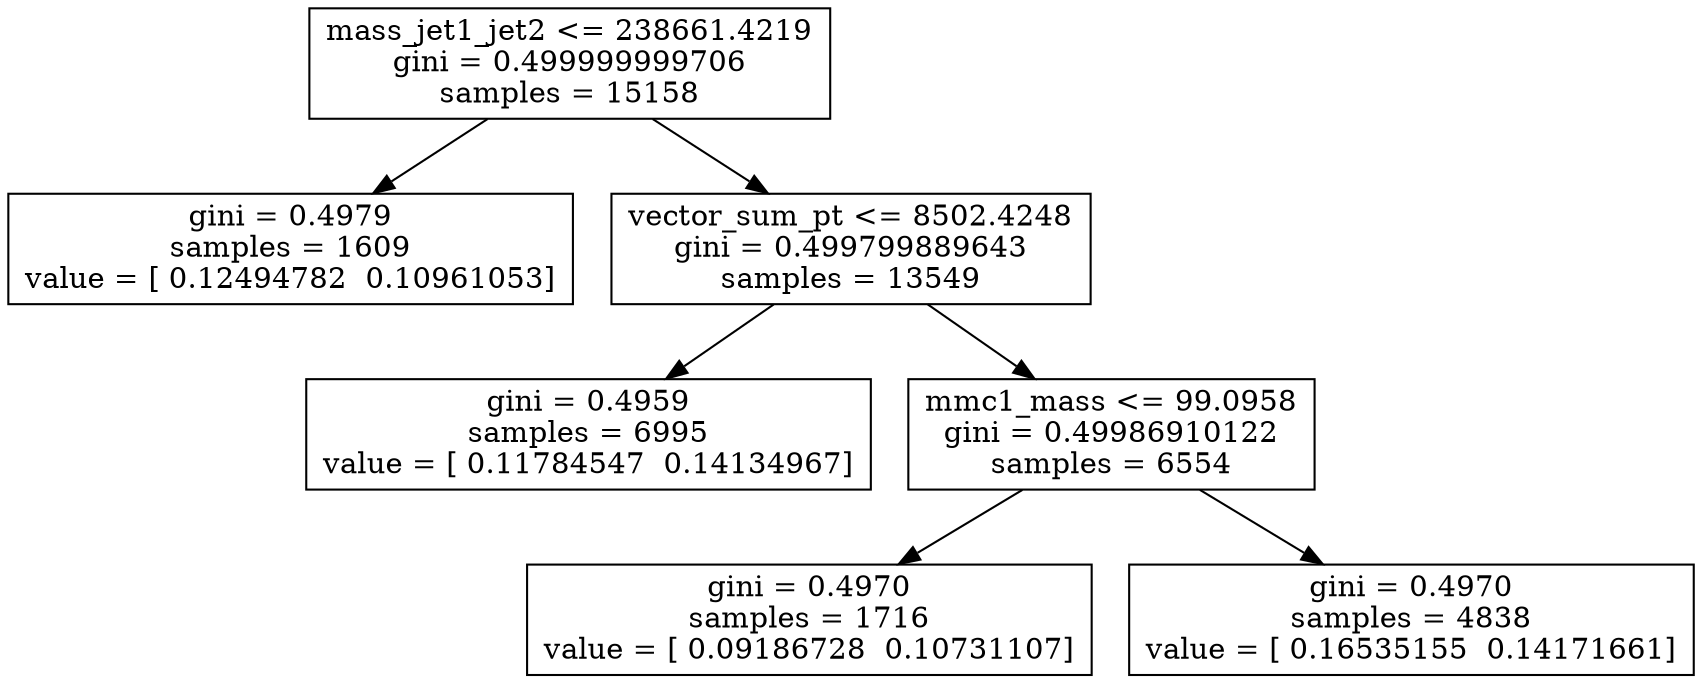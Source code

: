 digraph Tree {
0 [label="mass_jet1_jet2 <= 238661.4219\ngini = 0.499999999706\nsamples = 15158", shape="box"] ;
1 [label="gini = 0.4979\nsamples = 1609\nvalue = [ 0.12494782  0.10961053]", shape="box"] ;
0 -> 1 ;
2 [label="vector_sum_pt <= 8502.4248\ngini = 0.499799889643\nsamples = 13549", shape="box"] ;
0 -> 2 ;
3 [label="gini = 0.4959\nsamples = 6995\nvalue = [ 0.11784547  0.14134967]", shape="box"] ;
2 -> 3 ;
4 [label="mmc1_mass <= 99.0958\ngini = 0.49986910122\nsamples = 6554", shape="box"] ;
2 -> 4 ;
5 [label="gini = 0.4970\nsamples = 1716\nvalue = [ 0.09186728  0.10731107]", shape="box"] ;
4 -> 5 ;
6 [label="gini = 0.4970\nsamples = 4838\nvalue = [ 0.16535155  0.14171661]", shape="box"] ;
4 -> 6 ;
}